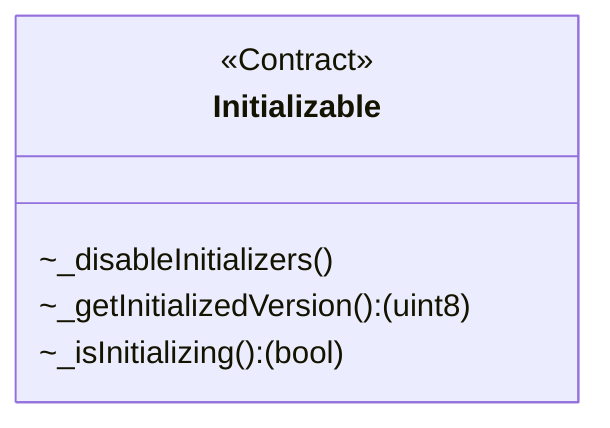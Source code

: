 classDiagram
  %% 2372:4234:0
  class Initializable {
    <<Contract>>
    ~_disableInitializers()
    ~_getInitializedVersion(): (uint8)
    ~_isInitializing(): (bool)
  }